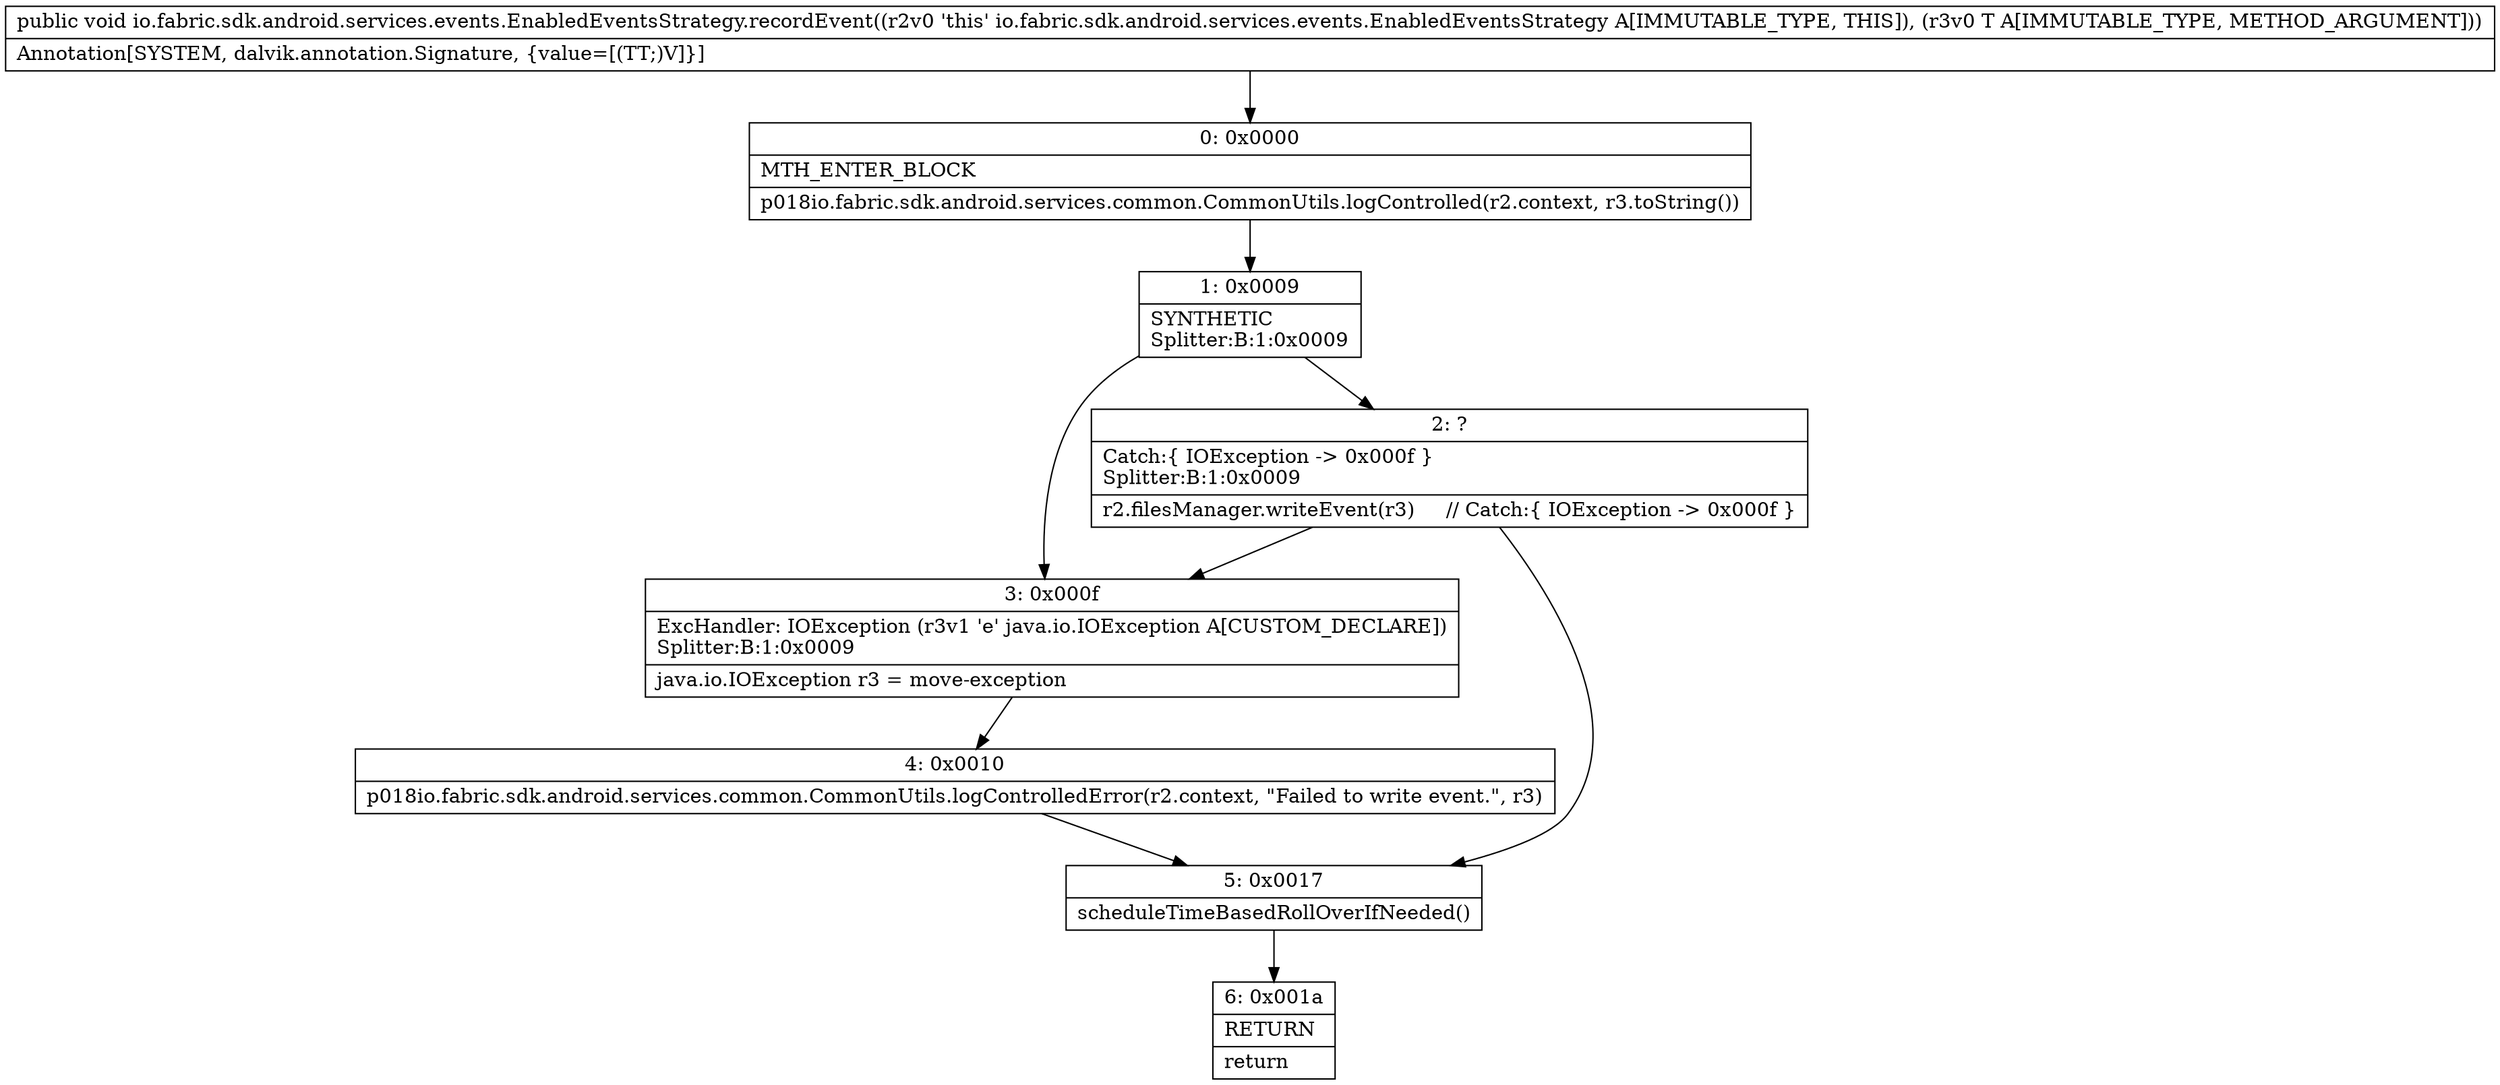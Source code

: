 digraph "CFG forio.fabric.sdk.android.services.events.EnabledEventsStrategy.recordEvent(Ljava\/lang\/Object;)V" {
Node_0 [shape=record,label="{0\:\ 0x0000|MTH_ENTER_BLOCK\l|p018io.fabric.sdk.android.services.common.CommonUtils.logControlled(r2.context, r3.toString())\l}"];
Node_1 [shape=record,label="{1\:\ 0x0009|SYNTHETIC\lSplitter:B:1:0x0009\l}"];
Node_2 [shape=record,label="{2\:\ ?|Catch:\{ IOException \-\> 0x000f \}\lSplitter:B:1:0x0009\l|r2.filesManager.writeEvent(r3)     \/\/ Catch:\{ IOException \-\> 0x000f \}\l}"];
Node_3 [shape=record,label="{3\:\ 0x000f|ExcHandler: IOException (r3v1 'e' java.io.IOException A[CUSTOM_DECLARE])\lSplitter:B:1:0x0009\l|java.io.IOException r3 = move\-exception\l}"];
Node_4 [shape=record,label="{4\:\ 0x0010|p018io.fabric.sdk.android.services.common.CommonUtils.logControlledError(r2.context, \"Failed to write event.\", r3)\l}"];
Node_5 [shape=record,label="{5\:\ 0x0017|scheduleTimeBasedRollOverIfNeeded()\l}"];
Node_6 [shape=record,label="{6\:\ 0x001a|RETURN\l|return\l}"];
MethodNode[shape=record,label="{public void io.fabric.sdk.android.services.events.EnabledEventsStrategy.recordEvent((r2v0 'this' io.fabric.sdk.android.services.events.EnabledEventsStrategy A[IMMUTABLE_TYPE, THIS]), (r3v0 T A[IMMUTABLE_TYPE, METHOD_ARGUMENT]))  | Annotation[SYSTEM, dalvik.annotation.Signature, \{value=[(TT;)V]\}]\l}"];
MethodNode -> Node_0;
Node_0 -> Node_1;
Node_1 -> Node_2;
Node_1 -> Node_3;
Node_2 -> Node_3;
Node_2 -> Node_5;
Node_3 -> Node_4;
Node_4 -> Node_5;
Node_5 -> Node_6;
}

